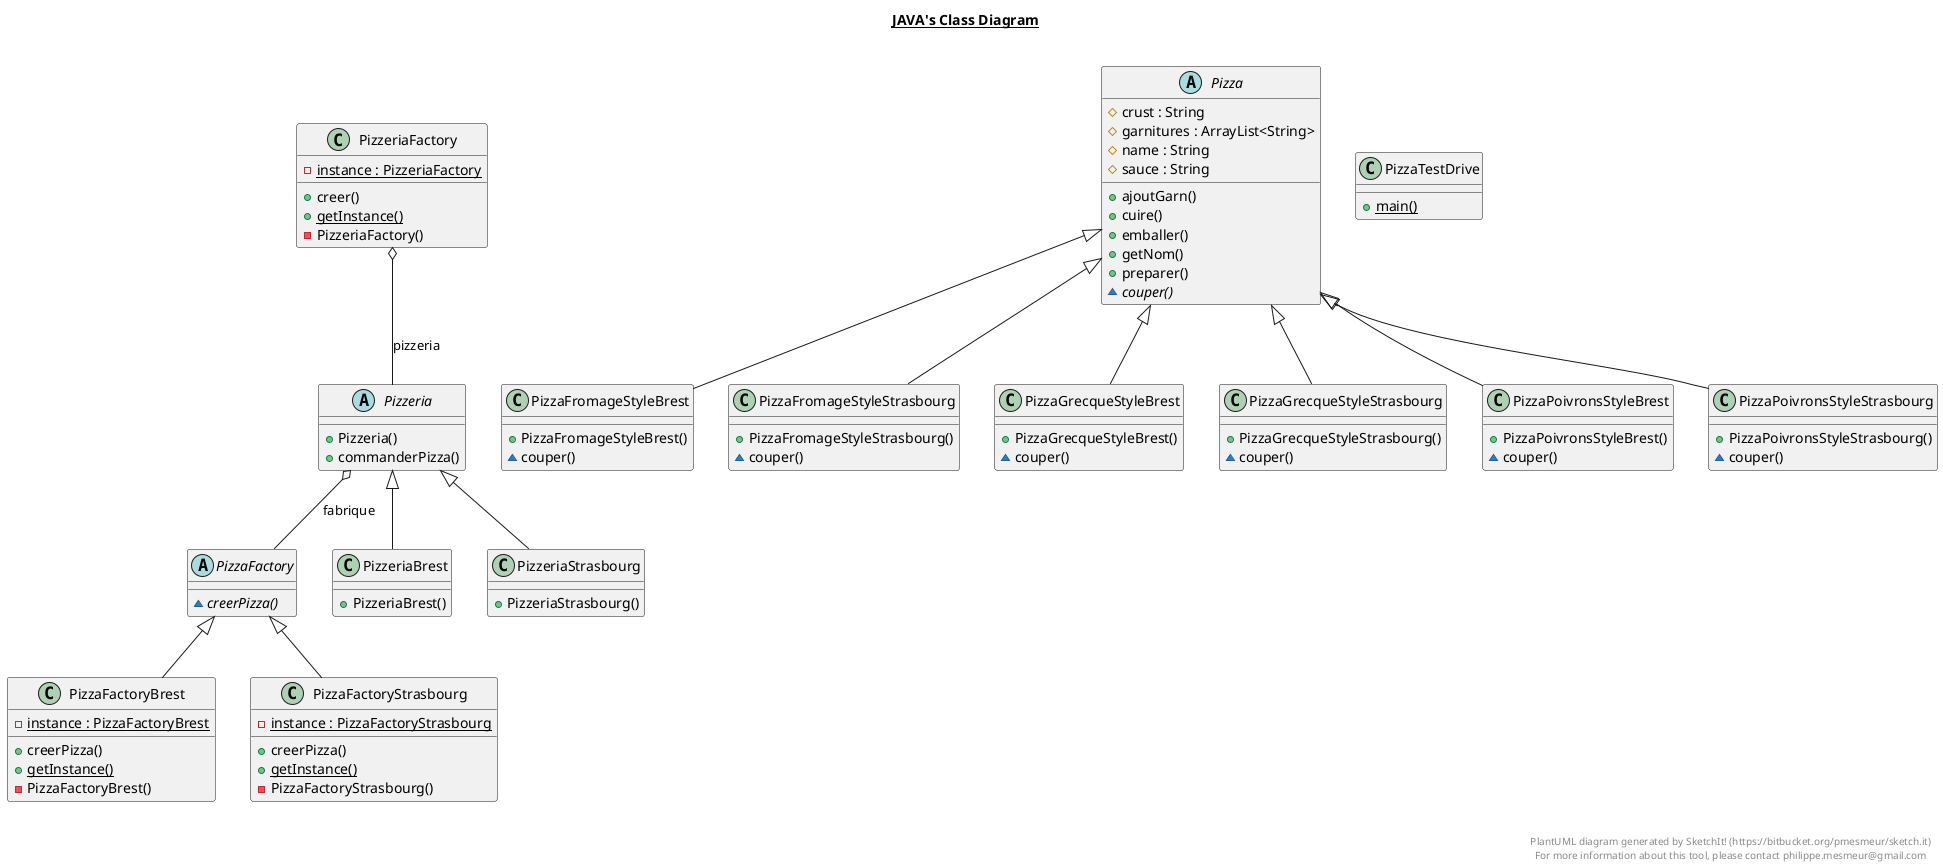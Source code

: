 @startuml

title __JAVA's Class Diagram__\n

    abstract class Pizza {
        # crust : String
        # garnitures : ArrayList<String>
        # name : String
        # sauce : String
        + ajoutGarn()
        + cuire()
        + emballer()
        + getNom()
        + preparer()
        {abstract} ~ couper()
    }

  

    abstract class PizzaFactory {
        {abstract} ~ creerPizza()
    }

  


    class PizzaFactoryBrest {
        {static} - instance : PizzaFactoryBrest
        + creerPizza()
        {static} + getInstance()
        - PizzaFactoryBrest()
    }

  


    class PizzaFactoryStrasbourg {
        {static} - instance : PizzaFactoryStrasbourg
        + creerPizza()
        {static} + getInstance()
        - PizzaFactoryStrasbourg()
    }

  


    class PizzaFromageStyleBrest {
        + PizzaFromageStyleBrest()
        ~ couper()
    }

  


    class PizzaFromageStyleStrasbourg {
        + PizzaFromageStyleStrasbourg()
        ~ couper()
    }

  


    class PizzaGrecqueStyleBrest {
        + PizzaGrecqueStyleBrest()
        ~ couper()
    }

  


    class PizzaGrecqueStyleStrasbourg {
        + PizzaGrecqueStyleStrasbourg()
        ~ couper()
    }

  


    class PizzaPoivronsStyleBrest {
        + PizzaPoivronsStyleBrest()
        ~ couper()
    }

  


    class PizzaPoivronsStyleStrasbourg {
        + PizzaPoivronsStyleStrasbourg()
        ~ couper()
    }

  

    class PizzaTestDrive {
        {static} + main()
    }

  


    abstract class Pizzeria {
        + Pizzeria()
        + commanderPizza()
    }

  


    class PizzeriaBrest {
        + PizzeriaBrest()
    }

  


    class PizzeriaFactory {
        {static} - instance : PizzeriaFactory
        + creer()
        {static} + getInstance()
        - PizzeriaFactory()
    }

  


    class PizzeriaStrasbourg {
        + PizzeriaStrasbourg()
    }

  

  PizzaFactoryBrest -up-|> PizzaFactory
  PizzaFactoryStrasbourg -up-|> PizzaFactory
  PizzaFromageStyleBrest -up-|> Pizza
  PizzaFromageStyleStrasbourg -up-|> Pizza
  PizzaGrecqueStyleBrest -up-|> Pizza
  PizzaGrecqueStyleStrasbourg -up-|> Pizza
  PizzaPoivronsStyleBrest -up-|> Pizza
  PizzaPoivronsStyleStrasbourg -up-|> Pizza
  Pizzeria o-- PizzaFactory : fabrique
  PizzeriaBrest -up-|> Pizzeria
  PizzeriaFactory o-- Pizzeria : pizzeria
  PizzeriaStrasbourg -up-|> Pizzeria


right footer


PlantUML diagram generated by SketchIt! (https://bitbucket.org/pmesmeur/sketch.it)
For more information about this tool, please contact philippe.mesmeur@gmail.com
endfooter

@enduml
